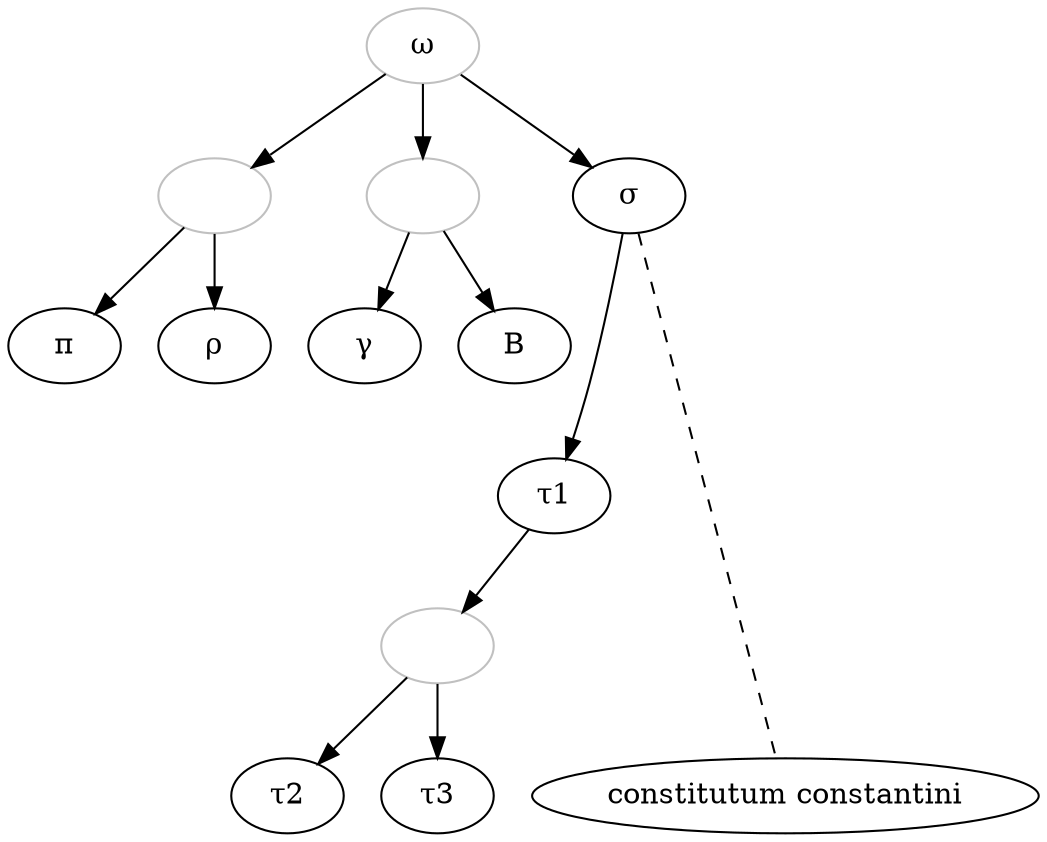 


digraph {
    omega ->1[minlen=1 ]; 
    omega ->2;
    omega ->sigma[minlen=1];
    1 -> pi;
    1 -> rho;
    2->gamma;
    2->B;
    sigma->tauone[minlen=2];
    sigma->constitutumconstantini [dir=none, style="dashed",minlen=4];
    tauone-> 3
    3->tautwo;
    3->tauthree;
    
    omega [color="grey", label="ω"];
    pi[label="π"]; 
    rho[label="ρ"];
    sigma[label="σ"];
    tauone[label="τ1"];
    tautwo[label="τ2"];
    tauthree[label="τ3"];
    gamma[label="γ"];
    B[label="B"];
    constitutumconstantini[label="constitutum constantini"];
    1[label="", color="grey"];
    2[label="", color="grey"];
    3[label="", color="grey"];
    

}